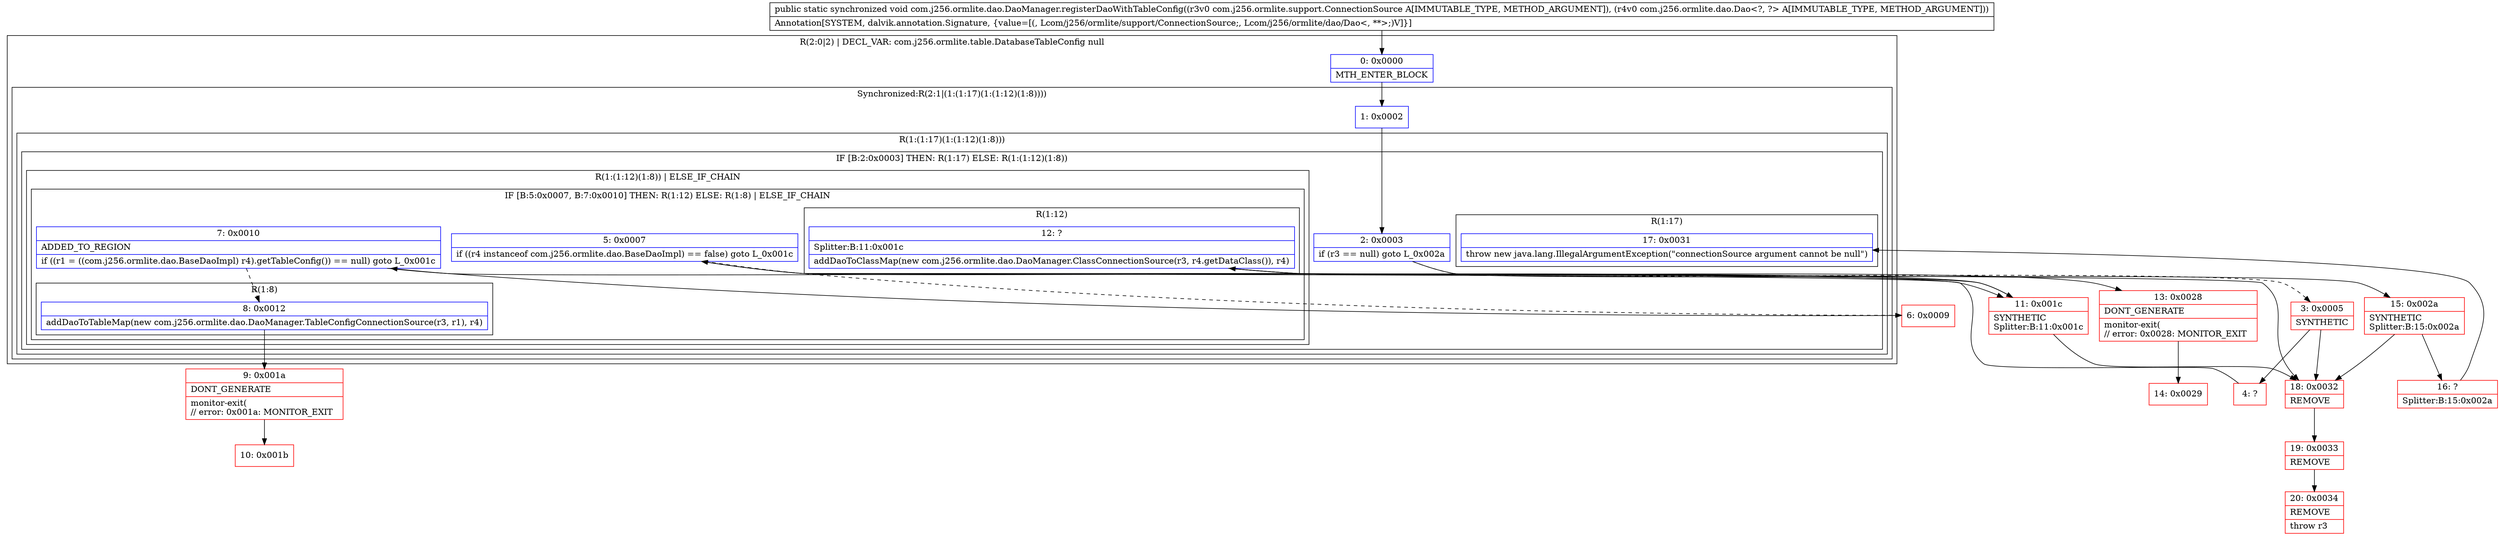 digraph "CFG forcom.j256.ormlite.dao.DaoManager.registerDaoWithTableConfig(Lcom\/j256\/ormlite\/support\/ConnectionSource;Lcom\/j256\/ormlite\/dao\/Dao;)V" {
subgraph cluster_Region_594509753 {
label = "R(2:0|2) | DECL_VAR: com.j256.ormlite.table.DatabaseTableConfig null\l";
node [shape=record,color=blue];
Node_0 [shape=record,label="{0\:\ 0x0000|MTH_ENTER_BLOCK\l}"];
subgraph cluster_SynchronizedRegion_1938294081 {
label = "Synchronized:R(2:1|(1:(1:17)(1:(1:12)(1:8))))";
node [shape=record,color=blue];
Node_1 [shape=record,label="{1\:\ 0x0002}"];
subgraph cluster_Region_1390214695 {
label = "R(1:(1:17)(1:(1:12)(1:8)))";
node [shape=record,color=blue];
subgraph cluster_IfRegion_410994805 {
label = "IF [B:2:0x0003] THEN: R(1:17) ELSE: R(1:(1:12)(1:8))";
node [shape=record,color=blue];
Node_2 [shape=record,label="{2\:\ 0x0003|if (r3 == null) goto L_0x002a\l}"];
subgraph cluster_Region_1077243508 {
label = "R(1:17)";
node [shape=record,color=blue];
Node_17 [shape=record,label="{17\:\ 0x0031|throw new java.lang.IllegalArgumentException(\"connectionSource argument cannot be null\")\l}"];
}
subgraph cluster_Region_1931794750 {
label = "R(1:(1:12)(1:8)) | ELSE_IF_CHAIN\l";
node [shape=record,color=blue];
subgraph cluster_IfRegion_1178352827 {
label = "IF [B:5:0x0007, B:7:0x0010] THEN: R(1:12) ELSE: R(1:8) | ELSE_IF_CHAIN\l";
node [shape=record,color=blue];
Node_5 [shape=record,label="{5\:\ 0x0007|if ((r4 instanceof com.j256.ormlite.dao.BaseDaoImpl) == false) goto L_0x001c\l}"];
Node_7 [shape=record,label="{7\:\ 0x0010|ADDED_TO_REGION\l|if ((r1 = ((com.j256.ormlite.dao.BaseDaoImpl) r4).getTableConfig()) == null) goto L_0x001c\l}"];
subgraph cluster_Region_618850537 {
label = "R(1:12)";
node [shape=record,color=blue];
Node_12 [shape=record,label="{12\:\ ?|Splitter:B:11:0x001c\l|addDaoToClassMap(new com.j256.ormlite.dao.DaoManager.ClassConnectionSource(r3, r4.getDataClass()), r4)\l}"];
}
subgraph cluster_Region_1338995919 {
label = "R(1:8)";
node [shape=record,color=blue];
Node_8 [shape=record,label="{8\:\ 0x0012|addDaoToTableMap(new com.j256.ormlite.dao.DaoManager.TableConfigConnectionSource(r3, r1), r4)\l}"];
}
}
}
}
}
}
}
Node_3 [shape=record,color=red,label="{3\:\ 0x0005|SYNTHETIC\l}"];
Node_4 [shape=record,color=red,label="{4\:\ ?}"];
Node_6 [shape=record,color=red,label="{6\:\ 0x0009}"];
Node_9 [shape=record,color=red,label="{9\:\ 0x001a|DONT_GENERATE\l|monitor\-exit(\l\/\/ error: 0x001a: MONITOR_EXIT  \l}"];
Node_10 [shape=record,color=red,label="{10\:\ 0x001b}"];
Node_11 [shape=record,color=red,label="{11\:\ 0x001c|SYNTHETIC\lSplitter:B:11:0x001c\l}"];
Node_13 [shape=record,color=red,label="{13\:\ 0x0028|DONT_GENERATE\l|monitor\-exit(\l\/\/ error: 0x0028: MONITOR_EXIT  \l}"];
Node_14 [shape=record,color=red,label="{14\:\ 0x0029}"];
Node_15 [shape=record,color=red,label="{15\:\ 0x002a|SYNTHETIC\lSplitter:B:15:0x002a\l}"];
Node_16 [shape=record,color=red,label="{16\:\ ?|Splitter:B:15:0x002a\l}"];
Node_18 [shape=record,color=red,label="{18\:\ 0x0032|REMOVE\l}"];
Node_19 [shape=record,color=red,label="{19\:\ 0x0033|REMOVE\l}"];
Node_20 [shape=record,color=red,label="{20\:\ 0x0034|REMOVE\l|throw r3\l}"];
MethodNode[shape=record,label="{public static synchronized void com.j256.ormlite.dao.DaoManager.registerDaoWithTableConfig((r3v0 com.j256.ormlite.support.ConnectionSource A[IMMUTABLE_TYPE, METHOD_ARGUMENT]), (r4v0 com.j256.ormlite.dao.Dao\<?, ?\> A[IMMUTABLE_TYPE, METHOD_ARGUMENT]))  | Annotation[SYSTEM, dalvik.annotation.Signature, \{value=[(, Lcom\/j256\/ormlite\/support\/ConnectionSource;, Lcom\/j256\/ormlite\/dao\/Dao\<, **\>;)V]\}]\l}"];
MethodNode -> Node_0;
Node_0 -> Node_1;
Node_1 -> Node_2;
Node_2 -> Node_3[style=dashed];
Node_2 -> Node_15;
Node_5 -> Node_6[style=dashed];
Node_5 -> Node_11;
Node_7 -> Node_8[style=dashed];
Node_7 -> Node_11;
Node_12 -> Node_13;
Node_12 -> Node_18;
Node_8 -> Node_9;
Node_3 -> Node_4;
Node_3 -> Node_18;
Node_4 -> Node_5;
Node_6 -> Node_7;
Node_9 -> Node_10;
Node_11 -> Node_12;
Node_11 -> Node_18;
Node_13 -> Node_14;
Node_15 -> Node_16;
Node_15 -> Node_18;
Node_16 -> Node_17;
Node_18 -> Node_19;
Node_19 -> Node_20;
}

